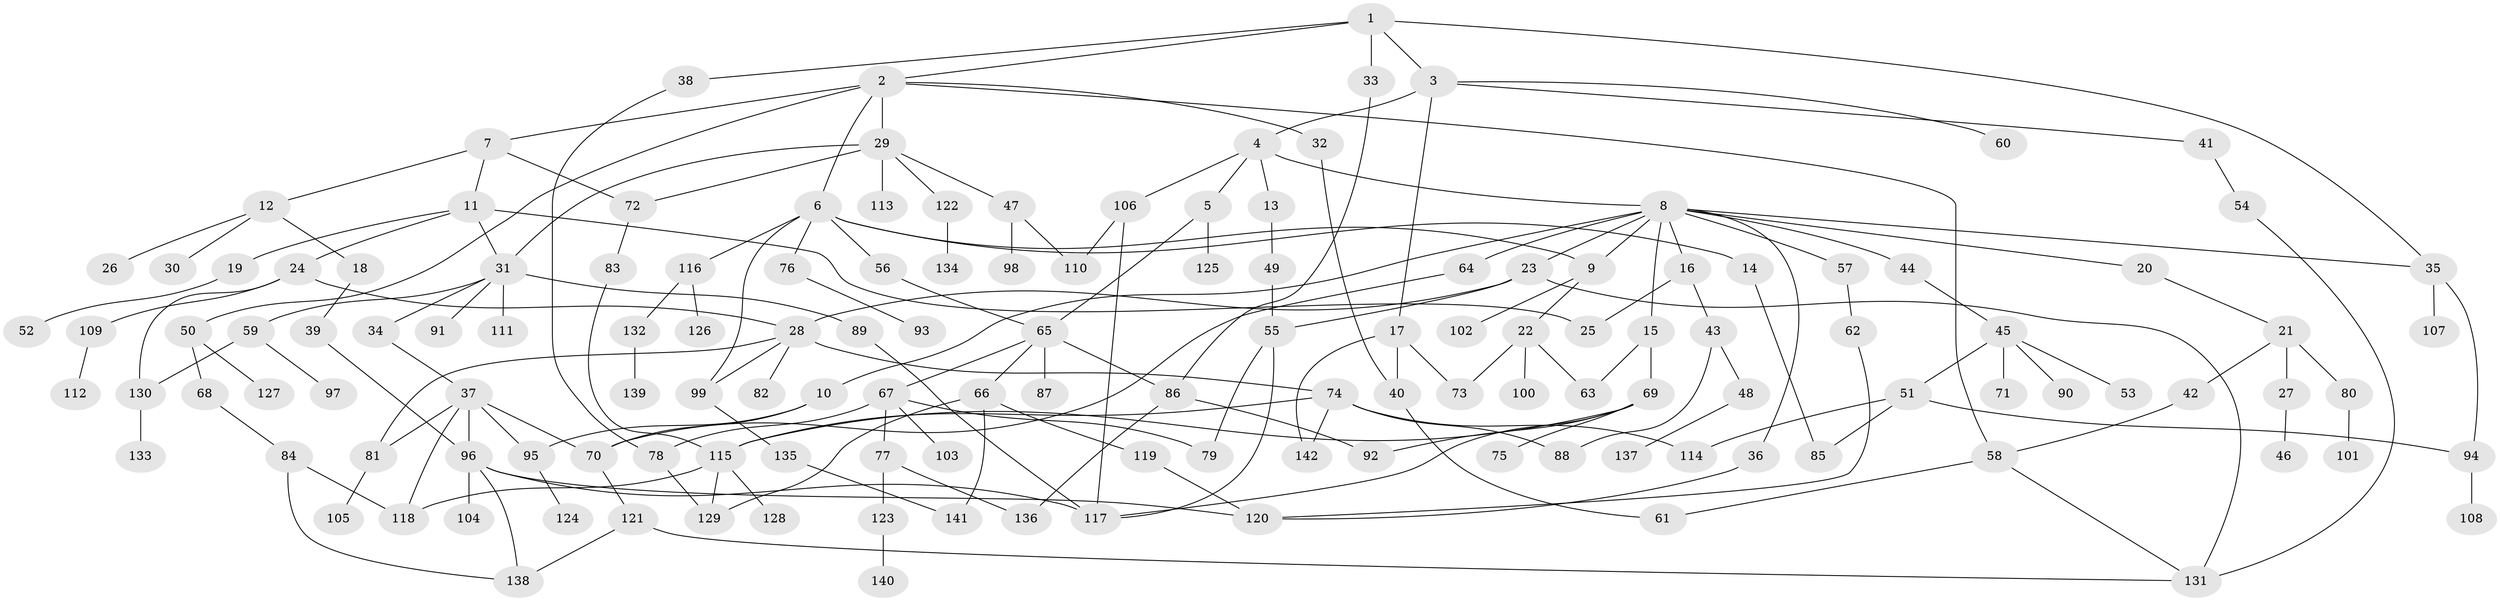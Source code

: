 // coarse degree distribution, {2: 0.23943661971830985, 1: 0.4507042253521127, 8: 0.014084507042253521, 4: 0.04225352112676056, 6: 0.028169014084507043, 3: 0.09859154929577464, 7: 0.014084507042253521, 5: 0.056338028169014086, 14: 0.04225352112676056, 12: 0.014084507042253521}
// Generated by graph-tools (version 1.1) at 2025/45/03/04/25 21:45:36]
// undirected, 142 vertices, 191 edges
graph export_dot {
graph [start="1"]
  node [color=gray90,style=filled];
  1;
  2;
  3;
  4;
  5;
  6;
  7;
  8;
  9;
  10;
  11;
  12;
  13;
  14;
  15;
  16;
  17;
  18;
  19;
  20;
  21;
  22;
  23;
  24;
  25;
  26;
  27;
  28;
  29;
  30;
  31;
  32;
  33;
  34;
  35;
  36;
  37;
  38;
  39;
  40;
  41;
  42;
  43;
  44;
  45;
  46;
  47;
  48;
  49;
  50;
  51;
  52;
  53;
  54;
  55;
  56;
  57;
  58;
  59;
  60;
  61;
  62;
  63;
  64;
  65;
  66;
  67;
  68;
  69;
  70;
  71;
  72;
  73;
  74;
  75;
  76;
  77;
  78;
  79;
  80;
  81;
  82;
  83;
  84;
  85;
  86;
  87;
  88;
  89;
  90;
  91;
  92;
  93;
  94;
  95;
  96;
  97;
  98;
  99;
  100;
  101;
  102;
  103;
  104;
  105;
  106;
  107;
  108;
  109;
  110;
  111;
  112;
  113;
  114;
  115;
  116;
  117;
  118;
  119;
  120;
  121;
  122;
  123;
  124;
  125;
  126;
  127;
  128;
  129;
  130;
  131;
  132;
  133;
  134;
  135;
  136;
  137;
  138;
  139;
  140;
  141;
  142;
  1 -- 2;
  1 -- 3;
  1 -- 33;
  1 -- 35;
  1 -- 38;
  2 -- 6;
  2 -- 7;
  2 -- 29;
  2 -- 32;
  2 -- 50;
  2 -- 58;
  3 -- 4;
  3 -- 17;
  3 -- 41;
  3 -- 60;
  4 -- 5;
  4 -- 8;
  4 -- 13;
  4 -- 106;
  5 -- 65;
  5 -- 125;
  6 -- 14;
  6 -- 56;
  6 -- 76;
  6 -- 99;
  6 -- 116;
  6 -- 9;
  7 -- 11;
  7 -- 12;
  7 -- 72;
  8 -- 9;
  8 -- 10;
  8 -- 15;
  8 -- 16;
  8 -- 20;
  8 -- 23;
  8 -- 36;
  8 -- 44;
  8 -- 57;
  8 -- 64;
  8 -- 35;
  9 -- 22;
  9 -- 102;
  10 -- 95;
  10 -- 70;
  11 -- 19;
  11 -- 24;
  11 -- 25;
  11 -- 31;
  12 -- 18;
  12 -- 26;
  12 -- 30;
  13 -- 49;
  14 -- 85;
  15 -- 63;
  15 -- 69;
  16 -- 43;
  16 -- 25;
  17 -- 40;
  17 -- 142;
  17 -- 73;
  18 -- 39;
  19 -- 52;
  20 -- 21;
  21 -- 27;
  21 -- 42;
  21 -- 80;
  22 -- 73;
  22 -- 100;
  22 -- 63;
  23 -- 55;
  23 -- 131;
  23 -- 28;
  24 -- 28;
  24 -- 109;
  24 -- 130;
  27 -- 46;
  28 -- 74;
  28 -- 81;
  28 -- 82;
  28 -- 99;
  29 -- 31;
  29 -- 47;
  29 -- 72;
  29 -- 113;
  29 -- 122;
  31 -- 34;
  31 -- 59;
  31 -- 89;
  31 -- 91;
  31 -- 111;
  32 -- 40;
  33 -- 86;
  34 -- 37;
  35 -- 94;
  35 -- 107;
  36 -- 120;
  37 -- 96;
  37 -- 118;
  37 -- 81;
  37 -- 70;
  37 -- 95;
  38 -- 78;
  39 -- 96;
  40 -- 61;
  41 -- 54;
  42 -- 58;
  43 -- 48;
  43 -- 88;
  44 -- 45;
  45 -- 51;
  45 -- 53;
  45 -- 71;
  45 -- 90;
  47 -- 98;
  47 -- 110;
  48 -- 137;
  49 -- 55;
  50 -- 68;
  50 -- 127;
  51 -- 85;
  51 -- 94;
  51 -- 114;
  54 -- 131;
  55 -- 117;
  55 -- 79;
  56 -- 65;
  57 -- 62;
  58 -- 61;
  58 -- 131;
  59 -- 97;
  59 -- 130;
  62 -- 120;
  64 -- 70;
  65 -- 66;
  65 -- 67;
  65 -- 87;
  65 -- 86;
  66 -- 119;
  66 -- 129;
  66 -- 141;
  67 -- 77;
  67 -- 79;
  67 -- 103;
  67 -- 78;
  68 -- 84;
  69 -- 75;
  69 -- 92;
  69 -- 117;
  69 -- 115;
  70 -- 121;
  72 -- 83;
  74 -- 88;
  74 -- 114;
  74 -- 115;
  74 -- 142;
  76 -- 93;
  77 -- 123;
  77 -- 136;
  78 -- 129;
  80 -- 101;
  81 -- 105;
  83 -- 115;
  84 -- 118;
  84 -- 138;
  86 -- 136;
  86 -- 92;
  89 -- 117;
  94 -- 108;
  95 -- 124;
  96 -- 104;
  96 -- 117;
  96 -- 120;
  96 -- 138;
  99 -- 135;
  106 -- 110;
  106 -- 117;
  109 -- 112;
  115 -- 128;
  115 -- 118;
  115 -- 129;
  116 -- 126;
  116 -- 132;
  119 -- 120;
  121 -- 131;
  121 -- 138;
  122 -- 134;
  123 -- 140;
  130 -- 133;
  132 -- 139;
  135 -- 141;
}
